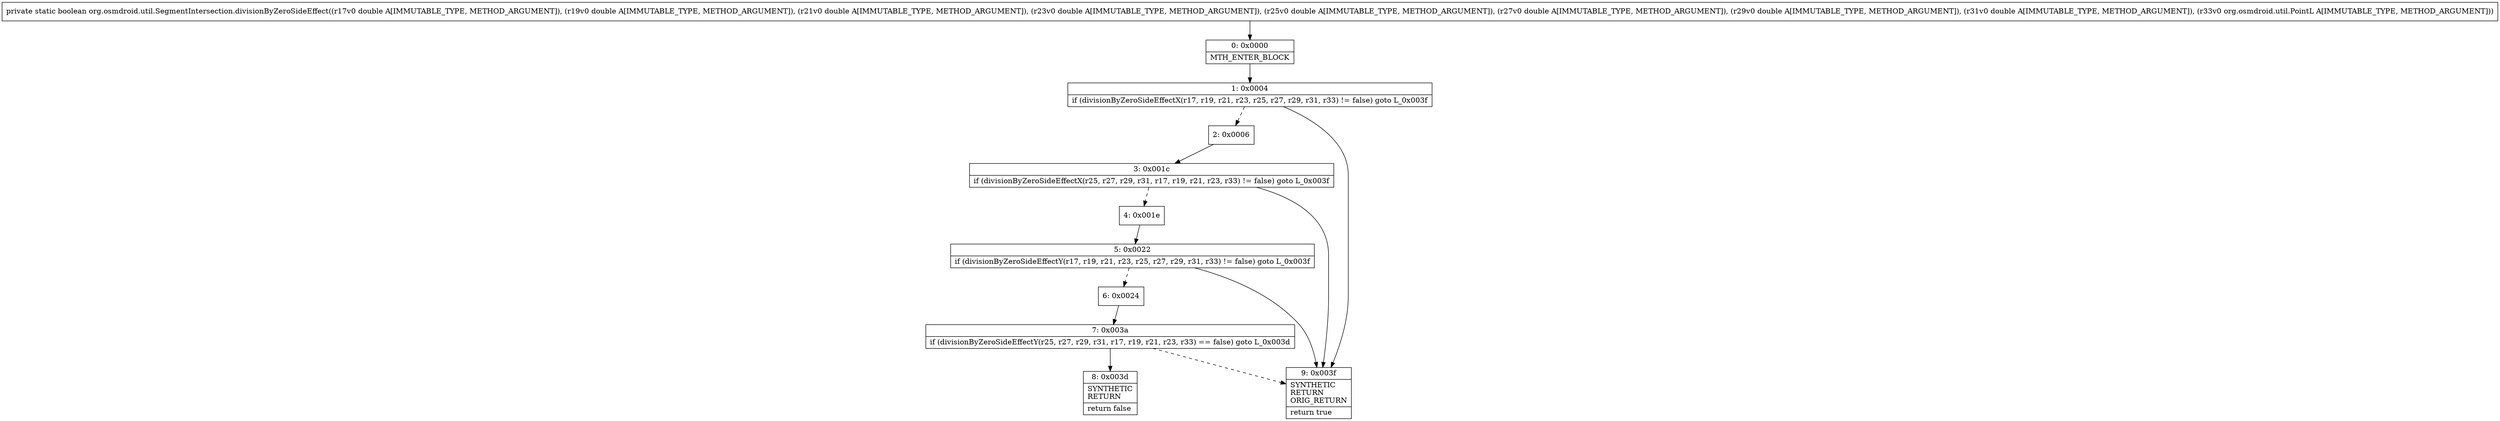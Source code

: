 digraph "CFG fororg.osmdroid.util.SegmentIntersection.divisionByZeroSideEffect(DDDDDDDDLorg\/osmdroid\/util\/PointL;)Z" {
Node_0 [shape=record,label="{0\:\ 0x0000|MTH_ENTER_BLOCK\l}"];
Node_1 [shape=record,label="{1\:\ 0x0004|if (divisionByZeroSideEffectX(r17, r19, r21, r23, r25, r27, r29, r31, r33) != false) goto L_0x003f\l}"];
Node_2 [shape=record,label="{2\:\ 0x0006}"];
Node_3 [shape=record,label="{3\:\ 0x001c|if (divisionByZeroSideEffectX(r25, r27, r29, r31, r17, r19, r21, r23, r33) != false) goto L_0x003f\l}"];
Node_4 [shape=record,label="{4\:\ 0x001e}"];
Node_5 [shape=record,label="{5\:\ 0x0022|if (divisionByZeroSideEffectY(r17, r19, r21, r23, r25, r27, r29, r31, r33) != false) goto L_0x003f\l}"];
Node_6 [shape=record,label="{6\:\ 0x0024}"];
Node_7 [shape=record,label="{7\:\ 0x003a|if (divisionByZeroSideEffectY(r25, r27, r29, r31, r17, r19, r21, r23, r33) == false) goto L_0x003d\l}"];
Node_8 [shape=record,label="{8\:\ 0x003d|SYNTHETIC\lRETURN\l|return false\l}"];
Node_9 [shape=record,label="{9\:\ 0x003f|SYNTHETIC\lRETURN\lORIG_RETURN\l|return true\l}"];
MethodNode[shape=record,label="{private static boolean org.osmdroid.util.SegmentIntersection.divisionByZeroSideEffect((r17v0 double A[IMMUTABLE_TYPE, METHOD_ARGUMENT]), (r19v0 double A[IMMUTABLE_TYPE, METHOD_ARGUMENT]), (r21v0 double A[IMMUTABLE_TYPE, METHOD_ARGUMENT]), (r23v0 double A[IMMUTABLE_TYPE, METHOD_ARGUMENT]), (r25v0 double A[IMMUTABLE_TYPE, METHOD_ARGUMENT]), (r27v0 double A[IMMUTABLE_TYPE, METHOD_ARGUMENT]), (r29v0 double A[IMMUTABLE_TYPE, METHOD_ARGUMENT]), (r31v0 double A[IMMUTABLE_TYPE, METHOD_ARGUMENT]), (r33v0 org.osmdroid.util.PointL A[IMMUTABLE_TYPE, METHOD_ARGUMENT])) }"];
MethodNode -> Node_0;
Node_0 -> Node_1;
Node_1 -> Node_2[style=dashed];
Node_1 -> Node_9;
Node_2 -> Node_3;
Node_3 -> Node_4[style=dashed];
Node_3 -> Node_9;
Node_4 -> Node_5;
Node_5 -> Node_6[style=dashed];
Node_5 -> Node_9;
Node_6 -> Node_7;
Node_7 -> Node_8;
Node_7 -> Node_9[style=dashed];
}

